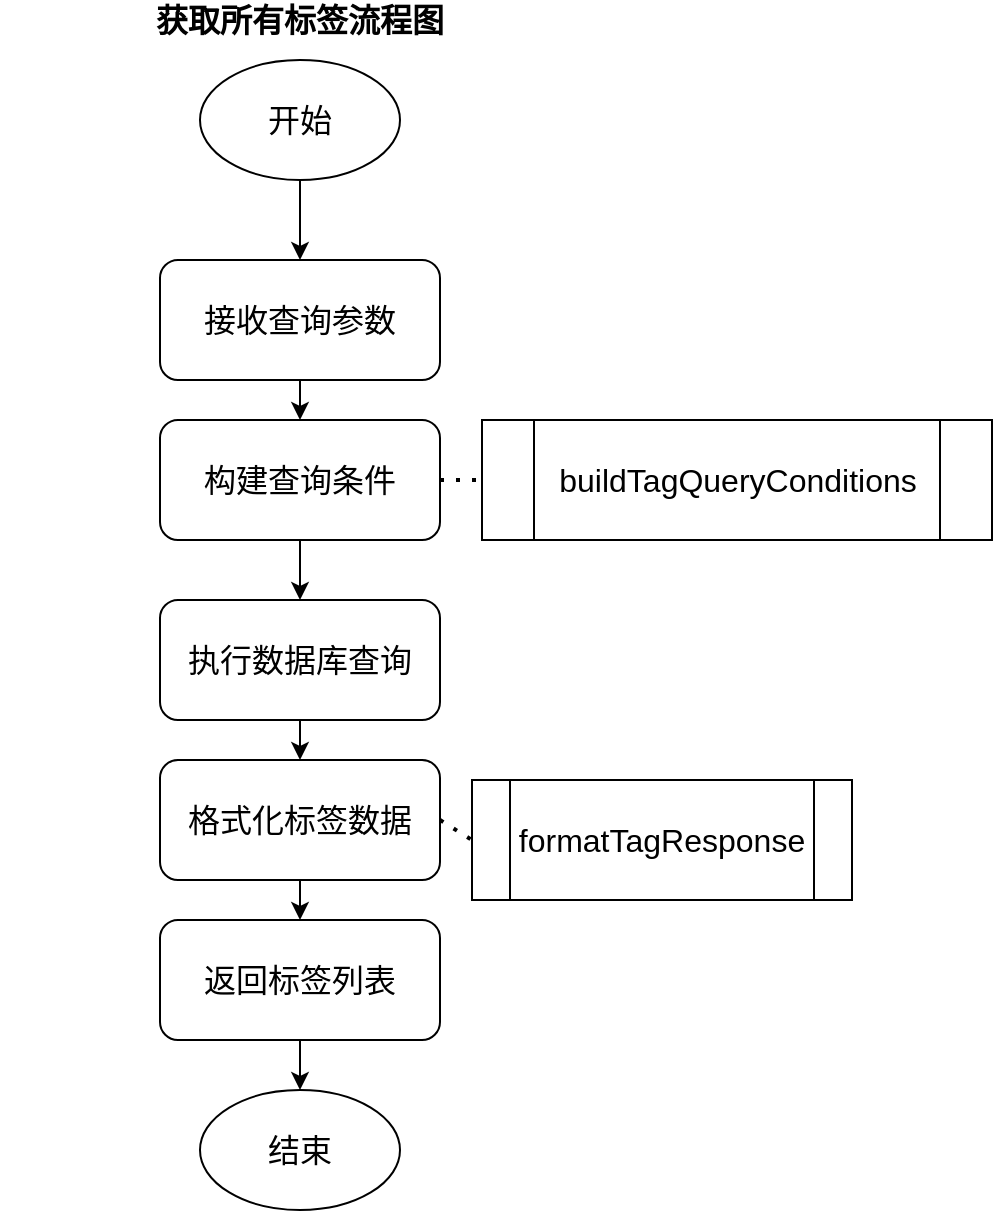 <mxfile version="24.7.17">
  <diagram id="C5RBs43odoN-OGVZpm-9" name="Page-1">
    <mxGraphModel dx="1594" dy="962" grid="1" gridSize="10" guides="1" tooltips="1" connect="1" arrows="1" fold="1" page="1" pageScale="1" pageWidth="827" pageHeight="1169" math="0" shadow="0">
      <root>
        <mxCell id="0" />
        <mxCell id="1" parent="0" />
        <mxCell id="start" value="开始" style="ellipse;whiteSpace=wrap;html=1;fontSize=16;" parent="1" vertex="1">
          <mxGeometry x="364" y="40" width="100" height="60" as="geometry" />
        </mxCell>
        <mxCell id="2" value="接收查询参数" style="rounded=1;whiteSpace=wrap;html=1;fontSize=16;" parent="1" vertex="1">
          <mxGeometry x="344" y="140" width="140" height="60" as="geometry" />
        </mxCell>
        <mxCell id="3" value="构建查询条件" style="rounded=1;whiteSpace=wrap;html=1;fontSize=16;" parent="1" vertex="1">
          <mxGeometry x="344" y="220" width="140" height="60" as="geometry" />
        </mxCell>
        <mxCell id="5" value="执行数据库查询" style="rounded=1;whiteSpace=wrap;html=1;fontSize=16;" parent="1" vertex="1">
          <mxGeometry x="344" y="310" width="140" height="60" as="geometry" />
        </mxCell>
        <mxCell id="7" value="格式化标签数据" style="rounded=1;whiteSpace=wrap;html=1;fontSize=16;" parent="1" vertex="1">
          <mxGeometry x="344" y="390" width="140" height="60" as="geometry" />
        </mxCell>
        <mxCell id="8" value="返回标签列表" style="rounded=1;whiteSpace=wrap;html=1;fontSize=16;" parent="1" vertex="1">
          <mxGeometry x="344" y="470" width="140" height="60" as="geometry" />
        </mxCell>
        <mxCell id="end" value="结束" style="ellipse;whiteSpace=wrap;html=1;fontSize=16;" parent="1" vertex="1">
          <mxGeometry x="364" y="555" width="100" height="60" as="geometry" />
        </mxCell>
        <mxCell id="arrow1" value="" style="endArrow=classic;html=1;exitX=0.5;exitY=1;exitDx=0;exitDy=0;entryX=0.5;entryY=0;entryDx=0;entryDy=0;fontSize=16;" parent="1" source="start" target="2" edge="1">
          <mxGeometry width="50" height="50" relative="1" as="geometry">
            <mxPoint x="390" y="410" as="sourcePoint" />
            <mxPoint x="440" y="360" as="targetPoint" />
          </mxGeometry>
        </mxCell>
        <mxCell id="arrow2" value="" style="endArrow=classic;html=1;exitX=0.5;exitY=1;exitDx=0;exitDy=0;entryX=0.5;entryY=0;entryDx=0;entryDy=0;fontSize=16;" parent="1" source="2" target="3" edge="1">
          <mxGeometry width="50" height="50" relative="1" as="geometry">
            <mxPoint x="390" y="410" as="sourcePoint" />
            <mxPoint x="440" y="360" as="targetPoint" />
          </mxGeometry>
        </mxCell>
        <mxCell id="arrow3" value="" style="endArrow=classic;html=1;exitX=0.5;exitY=1;exitDx=0;exitDy=0;fontSize=16;" parent="1" source="3" target="5" edge="1">
          <mxGeometry width="50" height="50" relative="1" as="geometry">
            <mxPoint x="390" y="410" as="sourcePoint" />
            <mxPoint x="400" y="460" as="targetPoint" />
          </mxGeometry>
        </mxCell>
        <mxCell id="arrow5" value="" style="endArrow=classic;html=1;exitX=0.5;exitY=1;exitDx=0;exitDy=0;fontSize=16;" parent="1" source="5" target="7" edge="1">
          <mxGeometry width="50" height="50" relative="1" as="geometry">
            <mxPoint x="390" y="380" as="sourcePoint" />
            <mxPoint x="414" y="410" as="targetPoint" />
          </mxGeometry>
        </mxCell>
        <mxCell id="arrow7" value="" style="endArrow=classic;html=1;exitX=0.5;exitY=1;exitDx=0;exitDy=0;entryX=0.5;entryY=0;entryDx=0;entryDy=0;fontSize=16;" parent="1" source="7" target="8" edge="1">
          <mxGeometry width="50" height="50" relative="1" as="geometry">
            <mxPoint x="390" y="370" as="sourcePoint" />
            <mxPoint x="440" y="320" as="targetPoint" />
          </mxGeometry>
        </mxCell>
        <mxCell id="arrow8" value="" style="endArrow=classic;html=1;exitX=0.5;exitY=1;exitDx=0;exitDy=0;fontSize=16;" parent="1" source="8" target="end" edge="1">
          <mxGeometry width="50" height="50" relative="1" as="geometry">
            <mxPoint x="390" y="370" as="sourcePoint" />
            <mxPoint x="414" y="600" as="targetPoint" />
          </mxGeometry>
        </mxCell>
        <mxCell id="20" value="buildTagQueryConditions" style="shape=process;whiteSpace=wrap;html=1;backgroundOutline=1;fontSize=16;" parent="1" vertex="1">
          <mxGeometry x="505" y="220" width="255" height="60" as="geometry" />
        </mxCell>
        <mxCell id="23" value="formatTagResponse" style="shape=process;whiteSpace=wrap;html=1;backgroundOutline=1;fontSize=16;" parent="1" vertex="1">
          <mxGeometry x="500" y="400" width="190" height="60" as="geometry" />
        </mxCell>
        <mxCell id="24" value="" style="endArrow=none;dashed=1;html=1;dashPattern=1 3;strokeWidth=2;exitX=1;exitY=0.5;exitDx=0;exitDy=0;entryX=0;entryY=0.5;entryDx=0;entryDy=0;fontSize=16;" parent="1" source="3" target="20" edge="1">
          <mxGeometry width="50" height="50" relative="1" as="geometry">
            <mxPoint x="390" y="510" as="sourcePoint" />
            <mxPoint x="440" y="460" as="targetPoint" />
          </mxGeometry>
        </mxCell>
        <mxCell id="27" value="" style="endArrow=none;dashed=1;html=1;dashPattern=1 3;strokeWidth=2;exitX=1;exitY=0.5;exitDx=0;exitDy=0;entryX=0;entryY=0.5;entryDx=0;entryDy=0;fontSize=16;" parent="1" source="7" target="23" edge="1">
          <mxGeometry width="50" height="50" relative="1" as="geometry">
            <mxPoint x="390" y="370" as="sourcePoint" />
            <mxPoint x="440" y="320" as="targetPoint" />
          </mxGeometry>
        </mxCell>
        <mxCell id="28" value="&lt;font style=&quot;font-size: 16px;&quot;&gt;&lt;b style=&quot;font-size: 16px;&quot;&gt;获取所有标签流程图&lt;/b&gt;&lt;/font&gt;" style="text;html=1;align=center;verticalAlign=middle;whiteSpace=wrap;rounded=0;fontSize=16;" parent="1" vertex="1">
          <mxGeometry x="264" y="10" width="300" height="20" as="geometry" />
        </mxCell>
      </root>
    </mxGraphModel>
  </diagram>
</mxfile>
